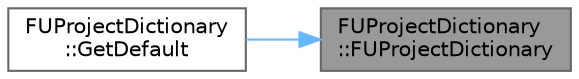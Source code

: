 digraph "FUProjectDictionary::FUProjectDictionary"
{
 // INTERACTIVE_SVG=YES
 // LATEX_PDF_SIZE
  bgcolor="transparent";
  edge [fontname=Helvetica,fontsize=10,labelfontname=Helvetica,labelfontsize=10];
  node [fontname=Helvetica,fontsize=10,shape=box,height=0.2,width=0.4];
  rankdir="RL";
  Node1 [id="Node000001",label="FUProjectDictionary\l::FUProjectDictionary",height=0.2,width=0.4,color="gray40", fillcolor="grey60", style="filled", fontcolor="black",tooltip="Scans the engine root directory for all the known projects."];
  Node1 -> Node2 [id="edge1_Node000001_Node000002",dir="back",color="steelblue1",style="solid",tooltip=" "];
  Node2 [id="Node000002",label="FUProjectDictionary\l::GetDefault",height=0.2,width=0.4,color="grey40", fillcolor="white", style="filled",URL="$d9/da1/classFUProjectDictionary.html#ae9309c1f8dd59da3ddde93a59149b738",tooltip="Gets the project dictionary for the active engine installation."];
}
